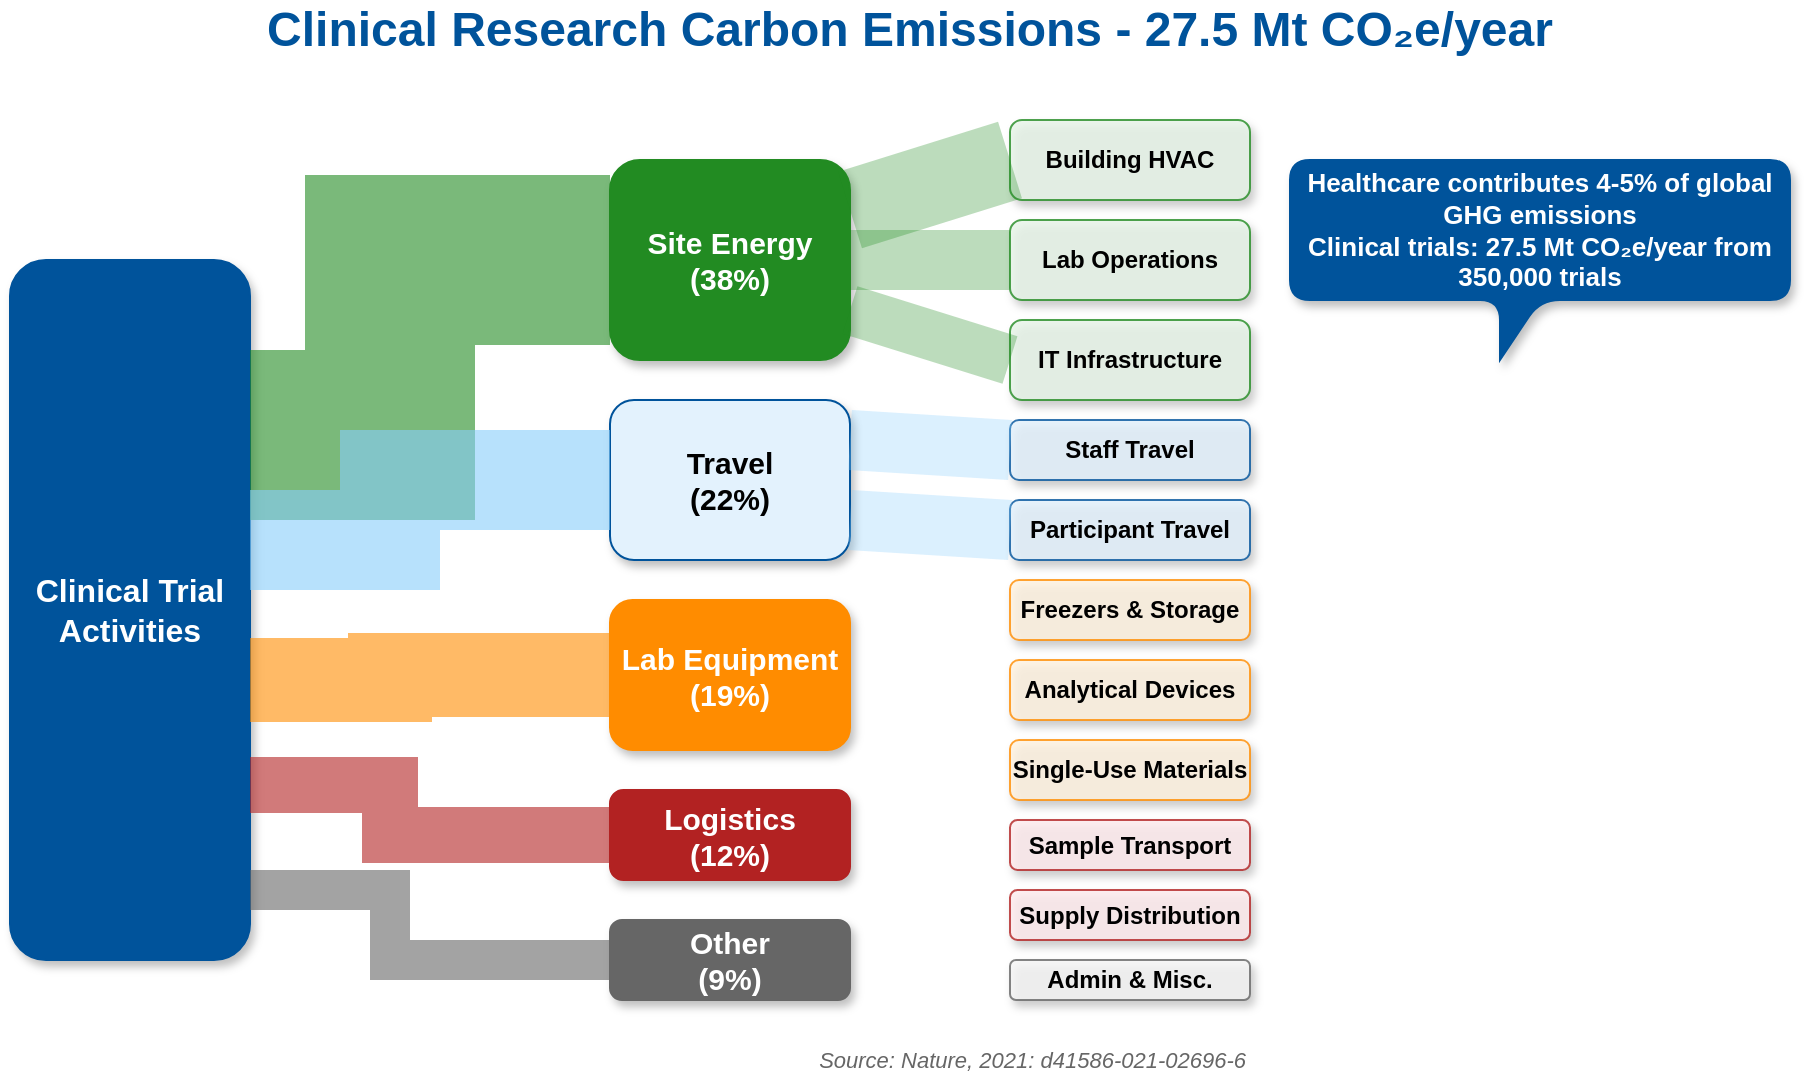 <mxfile>
    <diagram name="Research Emissions Sankey" id="emissions-sankey">
        <mxGraphModel dx="690" dy="428" grid="1" gridSize="10" guides="1" tooltips="1" connect="1" arrows="1" fold="1" page="1" pageScale="1" pageWidth="1100" pageHeight="850" math="0" shadow="0">
            <root>
                <mxCell id="0"/>
                <mxCell id="1" parent="0"/>
                <mxCell id="2" value="&lt;font style=&quot;font-size: 24px;&quot; face=&quot;Arial&quot;&gt;&lt;b&gt;Clinical Research Carbon Emissions - 27.5 Mt CO₂e/year&lt;/b&gt;&lt;/font&gt;" style="text;html=1;strokeColor=none;fillColor=none;align=center;verticalAlign=middle;whiteSpace=wrap;rounded=0;fontColor=#00539B;shadow=0;" parent="1" vertex="1">
                    <mxGeometry x="220" y="20" width="660" height="30" as="geometry"/>
                </mxCell>
                <mxCell id="3" value="&lt;font style=&quot;font-size: 16px;&quot; face=&quot;Arial&quot;&gt;&lt;b&gt;Clinical Trial&lt;br&gt;Activities&lt;/b&gt;&lt;/font&gt;" style="rounded=1;whiteSpace=wrap;html=1;fillColor=#00539B;strokeColor=#00539B;fontColor=#FFFFFF;shadow=1;glass=0;" parent="1" vertex="1">
                    <mxGeometry x="100" y="150" width="120" height="350" as="geometry"/>
                </mxCell>
                <mxCell id="4" value="&lt;font style=&quot;font-size: 15px;&quot; face=&quot;Arial&quot;&gt;&lt;b&gt;Site Energy&lt;br&gt;(38%)&lt;/b&gt;&lt;/font&gt;" style="rounded=1;whiteSpace=wrap;html=1;fillColor=#228B22;strokeColor=#228B22;fontColor=#FFFFFF;shadow=1;" parent="1" vertex="1">
                    <mxGeometry x="400" y="100" width="120" height="100" as="geometry"/>
                </mxCell>
                <mxCell id="5" value="&lt;font style=&quot;font-size: 15px;&quot; face=&quot;Arial&quot;&gt;&lt;b&gt;Travel&lt;br&gt;(22%)&lt;/b&gt;&lt;/font&gt;" style="rounded=1;whiteSpace=wrap;html=1;fillColor=#E3F2FD;strokeColor=#00539B;fontColor=#000000;shadow=1;" parent="1" vertex="1">
                    <mxGeometry x="400" y="220" width="120" height="80" as="geometry"/>
                </mxCell>
                <mxCell id="6" value="&lt;font style=&quot;font-size: 15px;&quot; face=&quot;Arial&quot;&gt;&lt;b&gt;Lab Equipment&lt;br&gt;(19%)&lt;/b&gt;&lt;/font&gt;" style="rounded=1;whiteSpace=wrap;html=1;fillColor=#FF8C00;strokeColor=#FF8C00;fontColor=#FFFFFF;shadow=1;" parent="1" vertex="1">
                    <mxGeometry x="400" y="320" width="120" height="75" as="geometry"/>
                </mxCell>
                <mxCell id="7" value="&lt;font style=&quot;font-size: 15px;&quot; face=&quot;Arial&quot;&gt;&lt;b&gt;Logistics&lt;br&gt;(12%)&lt;/b&gt;&lt;/font&gt;" style="rounded=1;whiteSpace=wrap;html=1;fillColor=#B22222;strokeColor=#B22222;fontColor=#FFFFFF;shadow=1;" parent="1" vertex="1">
                    <mxGeometry x="400" y="415" width="120" height="45" as="geometry"/>
                </mxCell>
                <mxCell id="8" value="&lt;font style=&quot;font-size: 15px;&quot; face=&quot;Arial&quot;&gt;&lt;b&gt;Other&lt;br&gt;(9%)&lt;/b&gt;&lt;/font&gt;" style="rounded=1;whiteSpace=wrap;html=1;fillColor=#666666;strokeColor=#666666;fontColor=#FFFFFF;shadow=1;" parent="1" vertex="1">
                    <mxGeometry x="400" y="480" width="120" height="40" as="geometry"/>
                </mxCell>
                <mxCell id="9" value="" style="endArrow=none;html=1;rounded=0;strokeWidth=85;strokeColor=#228B22;endFill=0;opacity=60;edgeStyle=orthogonalEdgeStyle;entryX=0;entryY=0.5;entryDx=0;entryDy=0;exitX=1;exitY=0.25;exitDx=0;exitDy=0;" parent="1" source="3" target="4" edge="1">
                    <mxGeometry width="50" height="50" relative="1" as="geometry">
                        <mxPoint x="520" y="370" as="sourcePoint"/>
                        <mxPoint x="570" y="320" as="targetPoint"/>
                        <Array as="points">
                            <mxPoint x="290" y="238"/>
                            <mxPoint x="290" y="150"/>
                        </Array>
                    </mxGeometry>
                </mxCell>
                <mxCell id="10" value="" style="endArrow=none;html=1;rounded=0;strokeWidth=50;strokeColor=#87CEFA;endFill=0;opacity=60;edgeStyle=orthogonalEdgeStyle;entryX=0;entryY=0.5;entryDx=0;entryDy=0;exitX=1;exitY=0.4;exitDx=0;exitDy=0;" parent="1" source="3" target="5" edge="1">
                    <mxGeometry width="50" height="50" relative="1" as="geometry">
                        <mxPoint x="520" y="370" as="sourcePoint"/>
                        <mxPoint x="570" y="320" as="targetPoint"/>
                        <Array as="points">
                            <mxPoint x="290" y="290"/>
                            <mxPoint x="290" y="260"/>
                        </Array>
                    </mxGeometry>
                </mxCell>
                <mxCell id="11" value="" style="endArrow=none;html=1;rounded=0;strokeWidth=42;strokeColor=#FF8C00;endFill=0;opacity=60;edgeStyle=orthogonalEdgeStyle;entryX=0;entryY=0.5;entryDx=0;entryDy=0;exitX=1;exitY=0.6;exitDx=0;exitDy=0;" parent="1" source="3" target="6" edge="1">
                    <mxGeometry width="50" height="50" relative="1" as="geometry">
                        <mxPoint x="230" y="350" as="sourcePoint"/>
                        <mxPoint x="570" y="320" as="targetPoint"/>
                        <Array as="points">
                            <mxPoint x="290" y="360"/>
                            <mxPoint x="290" y="358"/>
                        </Array>
                    </mxGeometry>
                </mxCell>
                <mxCell id="12" value="" style="endArrow=none;html=1;rounded=0;strokeWidth=28;strokeColor=#B22222;endFill=0;opacity=60;edgeStyle=orthogonalEdgeStyle;entryX=0;entryY=0.5;entryDx=0;entryDy=0;exitX=1;exitY=0.75;exitDx=0;exitDy=0;" parent="1" source="3" target="7" edge="1">
                    <mxGeometry width="50" height="50" relative="1" as="geometry">
                        <mxPoint x="520" y="370" as="sourcePoint"/>
                        <mxPoint x="570" y="320" as="targetPoint"/>
                        <Array as="points">
                            <mxPoint x="290" y="413"/>
                            <mxPoint x="290" y="438"/>
                        </Array>
                    </mxGeometry>
                </mxCell>
                <mxCell id="13" value="" style="endArrow=none;html=1;rounded=0;strokeWidth=20;strokeColor=#666666;endFill=0;opacity=60;edgeStyle=orthogonalEdgeStyle;entryX=0;entryY=0.5;entryDx=0;entryDy=0;exitX=1;exitY=0.9;exitDx=0;exitDy=0;" parent="1" source="3" target="8" edge="1">
                    <mxGeometry width="50" height="50" relative="1" as="geometry">
                        <mxPoint x="520" y="370" as="sourcePoint"/>
                        <mxPoint x="570" y="320" as="targetPoint"/>
                        <Array as="points">
                            <mxPoint x="290" y="465"/>
                            <mxPoint x="290" y="500"/>
                        </Array>
                    </mxGeometry>
                </mxCell>
                <mxCell id="14" value="&lt;font style=&quot;font-size: 12px;&quot; face=&quot;Arial&quot;&gt;&lt;b&gt;Building HVAC&lt;/b&gt;&lt;/font&gt;" style="rounded=1;whiteSpace=wrap;html=1;fillColor=#E8F5E9;strokeColor=#228B22;fontColor=#000000;opacity=80;shadow=1;" parent="1" vertex="1">
                    <mxGeometry x="600" y="80" width="120" height="40" as="geometry"/>
                </mxCell>
                <mxCell id="15" value="&lt;font style=&quot;font-size: 12px;&quot; face=&quot;Arial&quot;&gt;&lt;b&gt;Lab Operations&lt;/b&gt;&lt;/font&gt;" style="rounded=1;whiteSpace=wrap;html=1;fillColor=#E8F5E9;strokeColor=#228B22;fontColor=#000000;opacity=80;shadow=1;" parent="1" vertex="1">
                    <mxGeometry x="600" y="130" width="120" height="40" as="geometry"/>
                </mxCell>
                <mxCell id="16" value="&lt;font style=&quot;font-size: 12px;&quot; face=&quot;Arial&quot;&gt;&lt;b&gt;IT Infrastructure&lt;/b&gt;&lt;/font&gt;" style="rounded=1;whiteSpace=wrap;html=1;fillColor=#E8F5E9;strokeColor=#228B22;fontColor=#000000;opacity=80;shadow=1;" parent="1" vertex="1">
                    <mxGeometry x="600" y="180" width="120" height="40" as="geometry"/>
                </mxCell>
                <mxCell id="17" value="&lt;font style=&quot;font-size: 12px;&quot; face=&quot;Arial&quot;&gt;&lt;b&gt;Staff Travel&lt;/b&gt;&lt;/font&gt;" style="rounded=1;whiteSpace=wrap;html=1;fillColor=#E3F2FD;strokeColor=#00539B;fontColor=#000000;opacity=80;shadow=1;" parent="1" vertex="1">
                    <mxGeometry x="600" y="230" width="120" height="30" as="geometry"/>
                </mxCell>
                <mxCell id="18" value="&lt;font style=&quot;font-size: 12px;&quot; face=&quot;Arial&quot;&gt;&lt;b&gt;Participant Travel&lt;/b&gt;&lt;/font&gt;" style="rounded=1;whiteSpace=wrap;html=1;fillColor=#E3F2FD;strokeColor=#00539B;fontColor=#000000;opacity=80;shadow=1;" parent="1" vertex="1">
                    <mxGeometry x="600" y="270" width="120" height="30" as="geometry"/>
                </mxCell>
                <mxCell id="19" value="&lt;font style=&quot;font-size: 12px;&quot; face=&quot;Arial&quot;&gt;&lt;b&gt;Freezers &amp; Storage&lt;/b&gt;&lt;/font&gt;" style="rounded=1;whiteSpace=wrap;html=1;fillColor=#FFF3E0;strokeColor=#FF8C00;fontColor=#000000;opacity=80;shadow=1;" parent="1" vertex="1">
                    <mxGeometry x="600" y="310" width="120" height="30" as="geometry"/>
                </mxCell>
                <mxCell id="20" value="&lt;font style=&quot;font-size: 12px;&quot; face=&quot;Arial&quot;&gt;&lt;b&gt;Analytical Devices&lt;/b&gt;&lt;/font&gt;" style="rounded=1;whiteSpace=wrap;html=1;fillColor=#FFF3E0;strokeColor=#FF8C00;fontColor=#000000;opacity=80;shadow=1;" parent="1" vertex="1">
                    <mxGeometry x="600" y="350" width="120" height="30" as="geometry"/>
                </mxCell>
                <mxCell id="21" value="&lt;font style=&quot;font-size: 12px;&quot; face=&quot;Arial&quot;&gt;&lt;b&gt;Single-Use Materials&lt;/b&gt;&lt;/font&gt;" style="rounded=1;whiteSpace=wrap;html=1;fillColor=#FFF3E0;strokeColor=#FF8C00;fontColor=#000000;opacity=80;shadow=1;" parent="1" vertex="1">
                    <mxGeometry x="600" y="390" width="120" height="30" as="geometry"/>
                </mxCell>
                <mxCell id="22" value="&lt;font style=&quot;font-size: 12px;&quot; face=&quot;Arial&quot;&gt;&lt;b&gt;Sample Transport&lt;/b&gt;&lt;/font&gt;" style="rounded=1;whiteSpace=wrap;html=1;fillColor=#FFEBEE;strokeColor=#B22222;fontColor=#000000;opacity=80;shadow=1;" parent="1" vertex="1">
                    <mxGeometry x="600" y="430" width="120" height="25" as="geometry"/>
                </mxCell>
                <mxCell id="23" value="&lt;font style=&quot;font-size: 12px;&quot; face=&quot;Arial&quot;&gt;&lt;b&gt;Supply Distribution&lt;/b&gt;&lt;/font&gt;" style="rounded=1;whiteSpace=wrap;html=1;fillColor=#FFEBEE;strokeColor=#B22222;fontColor=#000000;opacity=80;shadow=1;" parent="1" vertex="1">
                    <mxGeometry x="600" y="465" width="120" height="25" as="geometry"/>
                </mxCell>
                <mxCell id="24" value="&lt;font style=&quot;font-size: 12px;&quot; face=&quot;Arial&quot;&gt;&lt;b&gt;Admin &amp; Misc.&lt;/b&gt;&lt;/font&gt;" style="rounded=1;whiteSpace=wrap;html=1;fillColor=#F5F5F5;strokeColor=#666666;fontColor=#000000;opacity=80;shadow=1;" parent="1" vertex="1">
                    <mxGeometry x="600" y="500" width="120" height="20" as="geometry"/>
                </mxCell>
                <mxCell id="25" value="" style="endArrow=none;html=1;rounded=0;strokeWidth=40;strokeColor=#228B22;endFill=0;opacity=30;entryX=0;entryY=0.5;entryDx=0;entryDy=0;exitX=1;exitY=0.25;exitDx=0;exitDy=0;" parent="1" source="4" target="14" edge="1">
                    <mxGeometry width="50" height="50" relative="1" as="geometry">
                        <mxPoint x="520" y="370" as="sourcePoint"/>
                        <mxPoint x="570" y="320" as="targetPoint"/>
                    </mxGeometry>
                </mxCell>
                <mxCell id="26" value="" style="endArrow=none;html=1;rounded=0;strokeWidth=30;strokeColor=#228B22;endFill=0;opacity=30;entryX=0;entryY=0.5;entryDx=0;entryDy=0;exitX=1;exitY=0.5;exitDx=0;exitDy=0;" parent="1" source="4" target="15" edge="1">
                    <mxGeometry width="50" height="50" relative="1" as="geometry">
                        <mxPoint x="520" y="370" as="sourcePoint"/>
                        <mxPoint x="570" y="320" as="targetPoint"/>
                    </mxGeometry>
                </mxCell>
                <mxCell id="27" value="" style="endArrow=none;html=1;rounded=0;strokeWidth=25;strokeColor=#228B22;endFill=0;opacity=30;entryX=0;entryY=0.5;entryDx=0;entryDy=0;exitX=1;exitY=0.75;exitDx=0;exitDy=0;" parent="1" source="4" target="16" edge="1">
                    <mxGeometry width="50" height="50" relative="1" as="geometry">
                        <mxPoint x="520" y="370" as="sourcePoint"/>
                        <mxPoint x="570" y="320" as="targetPoint"/>
                    </mxGeometry>
                </mxCell>
                <mxCell id="28" value="" style="endArrow=none;html=1;rounded=0;strokeWidth=30;strokeColor=#87CEFA;endFill=0;opacity=30;entryX=0;entryY=0.5;entryDx=0;entryDy=0;exitX=1;exitY=0.25;exitDx=0;exitDy=0;" parent="1" source="5" target="17" edge="1">
                    <mxGeometry width="50" height="50" relative="1" as="geometry">
                        <mxPoint x="520" y="370" as="sourcePoint"/>
                        <mxPoint x="570" y="320" as="targetPoint"/>
                    </mxGeometry>
                </mxCell>
                <mxCell id="29" value="" style="endArrow=none;html=1;rounded=0;strokeWidth=30;strokeColor=#87CEFA;endFill=0;opacity=30;entryX=0;entryY=0.5;entryDx=0;entryDy=0;exitX=1;exitY=0.75;exitDx=0;exitDy=0;" parent="1" source="5" target="18" edge="1">
                    <mxGeometry width="50" height="50" relative="1" as="geometry">
                        <mxPoint x="520" y="370" as="sourcePoint"/>
                        <mxPoint x="570" y="320" as="targetPoint"/>
                    </mxGeometry>
                </mxCell>
                <mxCell id="30" value="Source: Nature, 2021: d41586-021-02696-6" style="text;html=1;strokeColor=none;fillColor=none;align=right;verticalAlign=middle;whiteSpace=wrap;rounded=0;fontColor=#666666;fontSize=11;fontStyle=2;fontFamily=Arial;" parent="1" vertex="1">
                    <mxGeometry x="470" y="540" width="250" height="20" as="geometry"/>
                </mxCell>
                <mxCell id="31" value="Healthcare contributes 4-5% of global GHG emissions&#10;Clinical trials: 27.5 Mt CO₂e/year from 350,000 trials" style="shape=callout;whiteSpace=wrap;html=1;perimeter=calloutPerimeter;position2=0.42;fillColor=#00539B;fontColor=#FFFFFF;strokeColor=#00539B;base=20;size=30;position=0.42;fontFamily=Arial;fontStyle=1;fontSize=13;rounded=1;shadow=1;" parent="1" vertex="1">
                    <mxGeometry x="740" y="100" width="250" height="100" as="geometry"/>
                </mxCell>
            </root>
        </mxGraphModel>
    </diagram>
</mxfile>